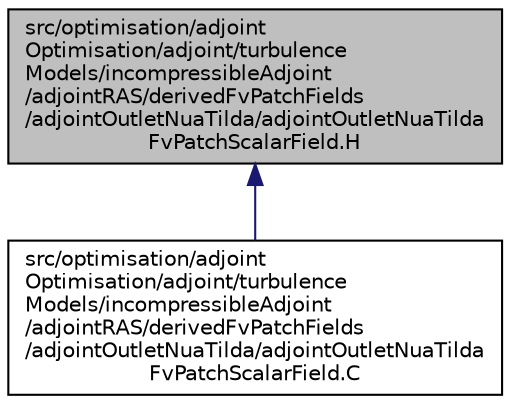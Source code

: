 digraph "src/optimisation/adjointOptimisation/adjoint/turbulenceModels/incompressibleAdjoint/adjointRAS/derivedFvPatchFields/adjointOutletNuaTilda/adjointOutletNuaTildaFvPatchScalarField.H"
{
  bgcolor="transparent";
  edge [fontname="Helvetica",fontsize="10",labelfontname="Helvetica",labelfontsize="10"];
  node [fontname="Helvetica",fontsize="10",shape=record];
  Node1 [label="src/optimisation/adjoint\lOptimisation/adjoint/turbulence\lModels/incompressibleAdjoint\l/adjointRAS/derivedFvPatchFields\l/adjointOutletNuaTilda/adjointOutletNuaTilda\lFvPatchScalarField.H",height=0.2,width=0.4,color="black", fillcolor="grey75", style="filled" fontcolor="black"];
  Node1 -> Node2 [dir="back",color="midnightblue",fontsize="10",style="solid",fontname="Helvetica"];
  Node2 [label="src/optimisation/adjoint\lOptimisation/adjoint/turbulence\lModels/incompressibleAdjoint\l/adjointRAS/derivedFvPatchFields\l/adjointOutletNuaTilda/adjointOutletNuaTilda\lFvPatchScalarField.C",height=0.2,width=0.4,color="black",URL="$adjointOutletNuaTildaFvPatchScalarField_8C.html"];
}
